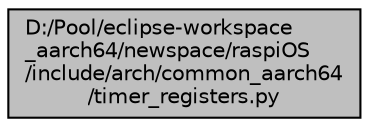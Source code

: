 digraph "D:/Pool/eclipse-workspace_aarch64/newspace/raspiOS/include/arch/common_aarch64/timer_registers.py"
{
  edge [fontname="Helvetica",fontsize="10",labelfontname="Helvetica",labelfontsize="10"];
  node [fontname="Helvetica",fontsize="10",shape=record];
  Node253 [label="D:/Pool/eclipse-workspace\l_aarch64/newspace/raspiOS\l/include/arch/common_aarch64\l/timer_registers.py",height=0.2,width=0.4,color="black", fillcolor="grey75", style="filled", fontcolor="black"];
}
